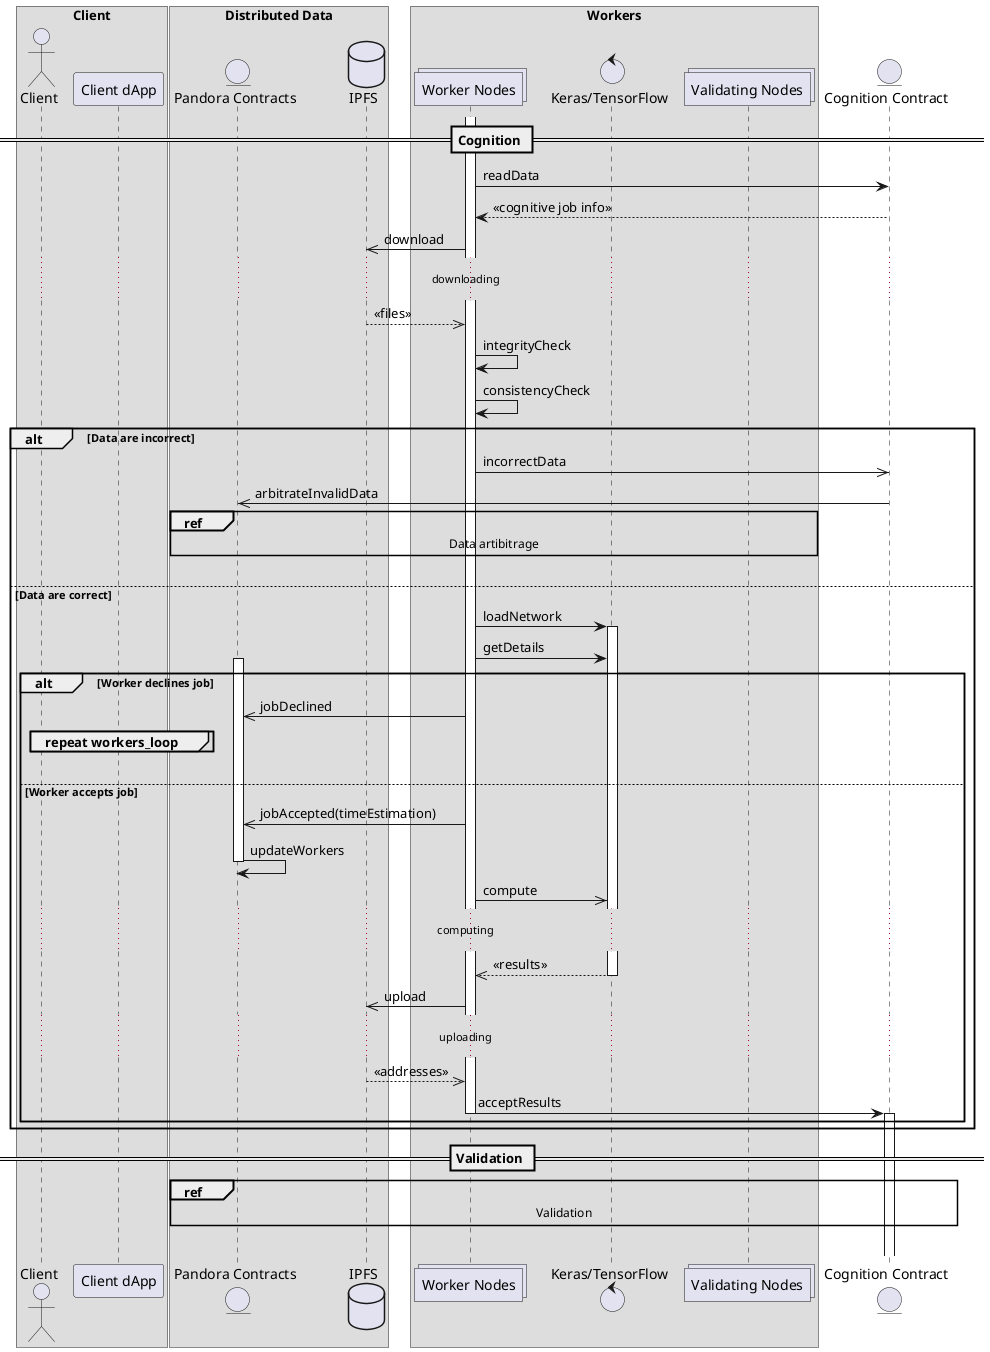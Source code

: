 @startuml
box "Client"
  actor "Client" as client
  participant "Client dApp" as dapp
end box

box "Distributed Data"
  entity "Pandora Contracts" as pandora
  database "IPFS" as ipfs
end box

box "Workers"
  collections "Worker Nodes" as workers
  control "Keras/TensorFlow" as nn
  collections "Validating Nodes" as validators
end box

entity "Cognition Contract" as cognition

== Cognition ==

activate workers
workers -> cognition: readData
cognition --> workers: << cognitive job info >>
workers ->> ipfs: download
... downloading ...
ipfs -->> workers: << files >>
workers -> workers: integrityCheck
workers -> workers: consistencyCheck
alt Data are incorrect
  workers ->> cognition: incorrectData
  cognition ->> pandora: arbitrateInvalidData
  ref over pandora, workers, validators: Data artibitrage
  |||
else Data are correct
  workers -> nn: loadNetwork
  activate nn
  workers -> nn: getDetails
  activate pandora
  alt Worker declines job
    workers ->> pandora: jobDeclined
    group repeat workers_loop
    end
    |||
  else Worker accepts job
    workers ->> pandora: jobAccepted(timeEstimation)
    pandora -> pandora: updateWorkers
    deactivate pandora
    workers ->> nn: compute
  ... computing ...
    nn -->> workers: << results >>
    deactivate nn
    workers ->> ipfs: upload
  ... uploading ...
    ipfs -->> workers: << addresses >>
    workers -> cognition: acceptResults
    deactivate workers
    activate cognition
  end
end

== Validation ==

ref over pandora, cognition: Validation
|||
@enduml
